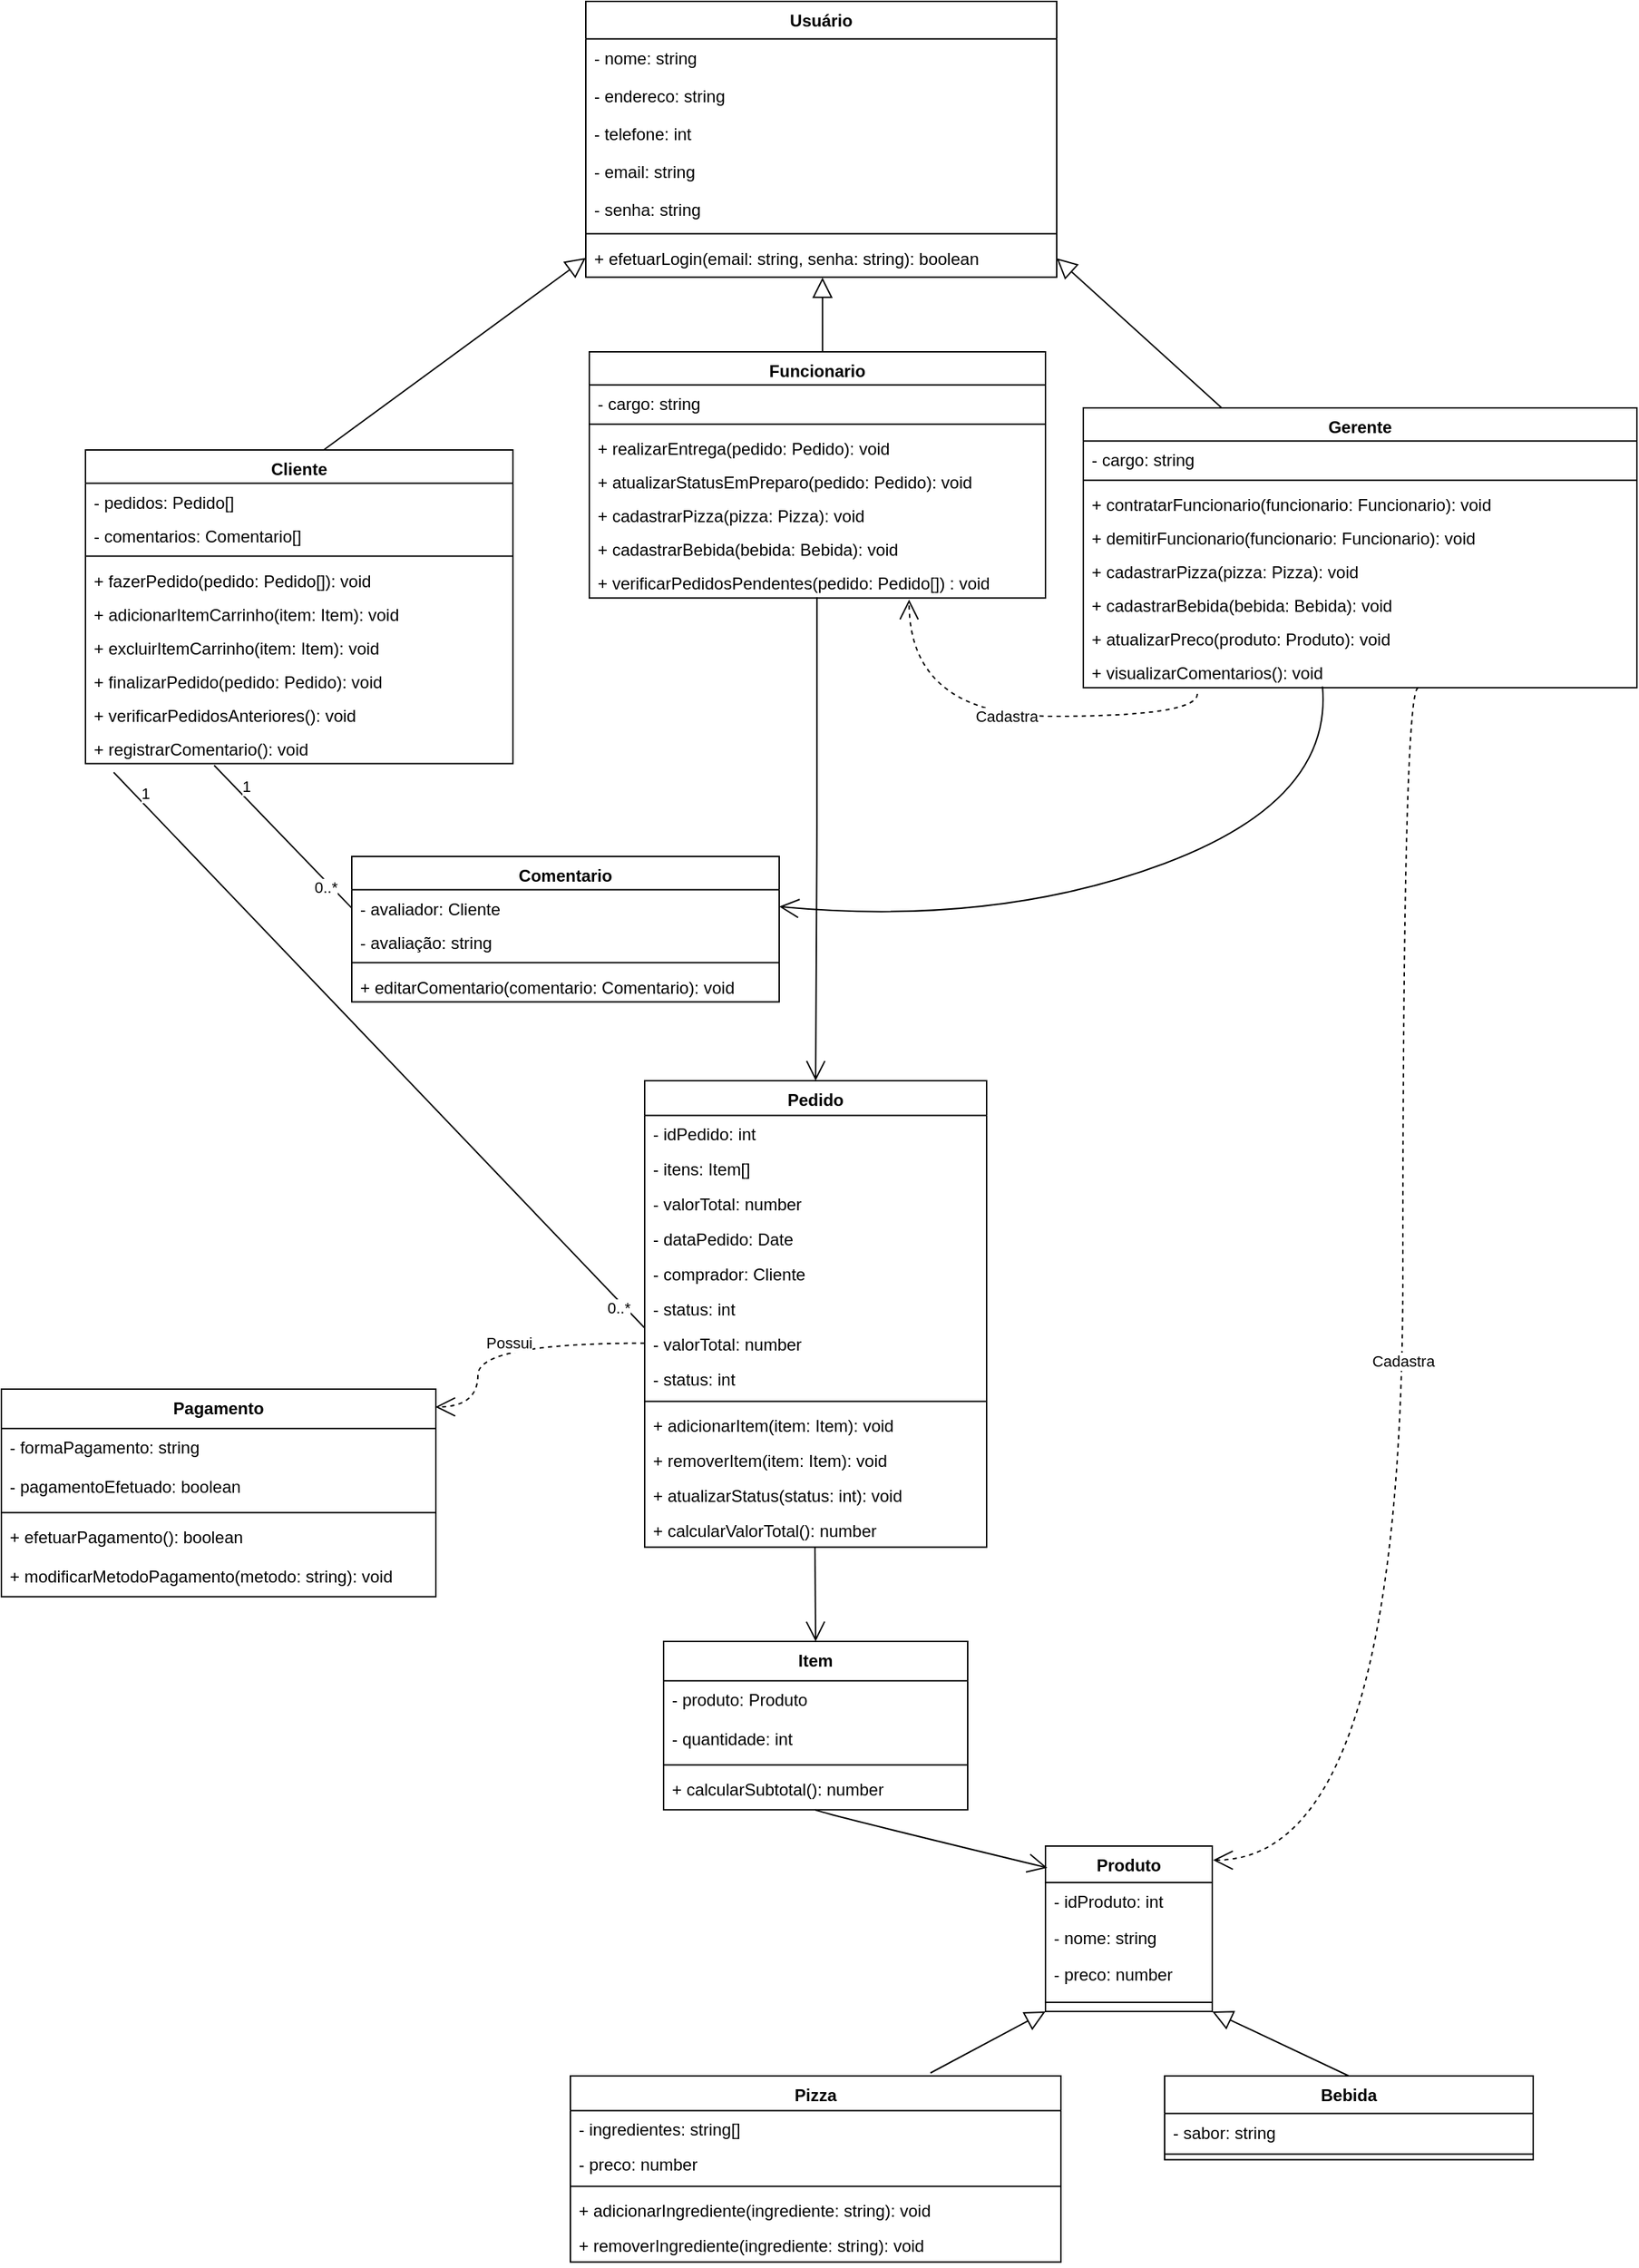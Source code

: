 <mxfile version="22.1.4" type="github">
  <diagram name="Página-1" id="_QHT0VM7mfmA924iPTIp">
    <mxGraphModel dx="2425" dy="2063" grid="1" gridSize="10" guides="1" tooltips="1" connect="1" arrows="1" fold="1" page="1" pageScale="1" pageWidth="827" pageHeight="1169" math="0" shadow="0">
      <root>
        <mxCell id="0" />
        <mxCell id="1" parent="0" />
        <mxCell id="2" value="Cliente" style="swimlane;fontStyle=1;align=center;verticalAlign=top;childLayout=stackLayout;horizontal=1;startSize=23.81;horizontalStack=0;resizeParent=1;resizeParentMax=0;resizeLast=0;collapsible=0;marginBottom=0;" parent="1" vertex="1">
          <mxGeometry x="-280" y="160" width="305" height="223.81" as="geometry" />
        </mxCell>
        <mxCell id="SXoZxHdqQvmYgP3eN_0H-116" value="- pedidos: Pedido[]" style="text;strokeColor=none;fillColor=none;align=left;verticalAlign=top;spacingLeft=4;spacingRight=4;overflow=hidden;rotatable=0;points=[[0,0.5],[1,0.5]];portConstraint=eastwest;" parent="2" vertex="1">
          <mxGeometry y="23.81" width="305" height="24" as="geometry" />
        </mxCell>
        <mxCell id="DunoJFlVvEclXtKHdvrS-109" value="- comentarios: Comentario[]" style="text;strokeColor=none;fillColor=none;align=left;verticalAlign=top;spacingLeft=4;spacingRight=4;overflow=hidden;rotatable=0;points=[[0,0.5],[1,0.5]];portConstraint=eastwest;" parent="2" vertex="1">
          <mxGeometry y="47.81" width="305" height="24" as="geometry" />
        </mxCell>
        <mxCell id="9" style="line;strokeWidth=1;fillColor=none;align=left;verticalAlign=middle;spacingTop=-1;spacingLeft=3;spacingRight=3;rotatable=0;labelPosition=right;points=[];portConstraint=eastwest;strokeColor=inherit;" parent="2" vertex="1">
          <mxGeometry y="71.81" width="305" height="8" as="geometry" />
        </mxCell>
        <mxCell id="10" value="+ fazerPedido(pedido: Pedido[]): void" style="text;strokeColor=none;fillColor=none;align=left;verticalAlign=top;spacingLeft=4;spacingRight=4;overflow=hidden;rotatable=0;points=[[0,0.5],[1,0.5]];portConstraint=eastwest;" parent="2" vertex="1">
          <mxGeometry y="79.81" width="305" height="24" as="geometry" />
        </mxCell>
        <mxCell id="11" value="+ adicionarItemCarrinho(item: Item): void" style="text;strokeColor=none;fillColor=none;align=left;verticalAlign=top;spacingLeft=4;spacingRight=4;overflow=hidden;rotatable=0;points=[[0,0.5],[1,0.5]];portConstraint=eastwest;" parent="2" vertex="1">
          <mxGeometry y="103.81" width="305" height="24" as="geometry" />
        </mxCell>
        <mxCell id="12" value="+ excluirItemCarrinho(item: Item): void" style="text;strokeColor=none;fillColor=none;align=left;verticalAlign=top;spacingLeft=4;spacingRight=4;overflow=hidden;rotatable=0;points=[[0,0.5],[1,0.5]];portConstraint=eastwest;" parent="2" vertex="1">
          <mxGeometry y="127.81" width="305" height="24" as="geometry" />
        </mxCell>
        <mxCell id="13" value="+ finalizarPedido(pedido: Pedido): void" style="text;strokeColor=none;fillColor=none;align=left;verticalAlign=top;spacingLeft=4;spacingRight=4;overflow=hidden;rotatable=0;points=[[0,0.5],[1,0.5]];portConstraint=eastwest;" parent="2" vertex="1">
          <mxGeometry y="151.81" width="305" height="24" as="geometry" />
        </mxCell>
        <mxCell id="SXoZxHdqQvmYgP3eN_0H-118" value="+ verificarPedidosAnteriores(): void" style="text;strokeColor=none;fillColor=none;align=left;verticalAlign=top;spacingLeft=4;spacingRight=4;overflow=hidden;rotatable=0;points=[[0,0.5],[1,0.5]];portConstraint=eastwest;" parent="2" vertex="1">
          <mxGeometry y="175.81" width="305" height="24" as="geometry" />
        </mxCell>
        <mxCell id="SXoZxHdqQvmYgP3eN_0H-119" value="+ registrarComentario(): void" style="text;strokeColor=none;fillColor=none;align=left;verticalAlign=top;spacingLeft=4;spacingRight=4;overflow=hidden;rotatable=0;points=[[0,0.5],[1,0.5]];portConstraint=eastwest;" parent="2" vertex="1">
          <mxGeometry y="199.81" width="305" height="24" as="geometry" />
        </mxCell>
        <mxCell id="14" value="Funcionario" style="swimlane;fontStyle=1;align=center;verticalAlign=top;childLayout=stackLayout;horizontal=1;startSize=23.606;horizontalStack=0;resizeParent=1;resizeParentMax=0;resizeLast=0;collapsible=0;marginBottom=0;" parent="1" vertex="1">
          <mxGeometry x="79.5" y="90" width="325.5" height="175.606" as="geometry" />
        </mxCell>
        <mxCell id="20" value="- cargo: string" style="text;strokeColor=none;fillColor=none;align=left;verticalAlign=top;spacingLeft=4;spacingRight=4;overflow=hidden;rotatable=0;points=[[0,0.5],[1,0.5]];portConstraint=eastwest;" parent="14" vertex="1">
          <mxGeometry y="23.606" width="325.5" height="24" as="geometry" />
        </mxCell>
        <mxCell id="21" style="line;strokeWidth=1;fillColor=none;align=left;verticalAlign=middle;spacingTop=-1;spacingLeft=3;spacingRight=3;rotatable=0;labelPosition=right;points=[];portConstraint=eastwest;strokeColor=inherit;" parent="14" vertex="1">
          <mxGeometry y="47.606" width="325.5" height="8" as="geometry" />
        </mxCell>
        <mxCell id="22" value="+ realizarEntrega(pedido: Pedido): void" style="text;strokeColor=none;fillColor=none;align=left;verticalAlign=top;spacingLeft=4;spacingRight=4;overflow=hidden;rotatable=0;points=[[0,0.5],[1,0.5]];portConstraint=eastwest;" parent="14" vertex="1">
          <mxGeometry y="55.606" width="325.5" height="24" as="geometry" />
        </mxCell>
        <mxCell id="SXoZxHdqQvmYgP3eN_0H-120" value="+ atualizarStatusEmPreparo(pedido: Pedido): void" style="text;strokeColor=none;fillColor=none;align=left;verticalAlign=top;spacingLeft=4;spacingRight=4;overflow=hidden;rotatable=0;points=[[0,0.5],[1,0.5]];portConstraint=eastwest;" parent="14" vertex="1">
          <mxGeometry y="79.606" width="325.5" height="24" as="geometry" />
        </mxCell>
        <mxCell id="24" value="+ cadastrarPizza(pizza: Pizza): void" style="text;strokeColor=none;fillColor=none;align=left;verticalAlign=top;spacingLeft=4;spacingRight=4;overflow=hidden;rotatable=0;points=[[0,0.5],[1,0.5]];portConstraint=eastwest;" parent="14" vertex="1">
          <mxGeometry y="103.606" width="325.5" height="24" as="geometry" />
        </mxCell>
        <mxCell id="25" value="+ cadastrarBebida(bebida: Bebida): void" style="text;strokeColor=none;fillColor=none;align=left;verticalAlign=top;spacingLeft=4;spacingRight=4;overflow=hidden;rotatable=0;points=[[0,0.5],[1,0.5]];portConstraint=eastwest;" parent="14" vertex="1">
          <mxGeometry y="127.606" width="325.5" height="24" as="geometry" />
        </mxCell>
        <mxCell id="SXoZxHdqQvmYgP3eN_0H-117" value="+ verificarPedidosPendentes(pedido: Pedido[]) : void" style="text;strokeColor=none;fillColor=none;align=left;verticalAlign=top;spacingLeft=4;spacingRight=4;overflow=hidden;rotatable=0;points=[[0,0.5],[1,0.5]];portConstraint=eastwest;" parent="14" vertex="1">
          <mxGeometry y="151.606" width="325.5" height="24" as="geometry" />
        </mxCell>
        <mxCell id="SXoZxHdqQvmYgP3eN_0H-110" style="rounded=0;orthogonalLoop=1;jettySize=auto;html=1;exitX=0.25;exitY=0;exitDx=0;exitDy=0;endArrow=block;endFill=0;entryX=1;entryY=0.5;entryDx=0;entryDy=0;endSize=12;" parent="1" source="27" target="SXoZxHdqQvmYgP3eN_0H-91" edge="1">
          <mxGeometry relative="1" as="geometry" />
        </mxCell>
        <mxCell id="27" value="Gerente" style="swimlane;fontStyle=1;align=center;verticalAlign=top;childLayout=stackLayout;horizontal=1;startSize=23.606;horizontalStack=0;resizeParent=1;resizeParentMax=0;resizeLast=0;collapsible=0;marginBottom=0;" parent="1" vertex="1">
          <mxGeometry x="432" y="130" width="395" height="199.606" as="geometry" />
        </mxCell>
        <mxCell id="SXoZxHdqQvmYgP3eN_0H-112" value="- cargo: string" style="text;strokeColor=none;fillColor=none;align=left;verticalAlign=top;spacingLeft=4;spacingRight=4;overflow=hidden;rotatable=0;points=[[0,0.5],[1,0.5]];portConstraint=eastwest;" parent="27" vertex="1">
          <mxGeometry y="23.606" width="395" height="24" as="geometry" />
        </mxCell>
        <mxCell id="34" style="line;strokeWidth=1;fillColor=none;align=left;verticalAlign=middle;spacingTop=-1;spacingLeft=3;spacingRight=3;rotatable=0;labelPosition=right;points=[];portConstraint=eastwest;strokeColor=inherit;" parent="27" vertex="1">
          <mxGeometry y="47.606" width="395" height="8" as="geometry" />
        </mxCell>
        <mxCell id="35" value="+ contratarFuncionario(funcionario: Funcionario): void" style="text;strokeColor=none;fillColor=none;align=left;verticalAlign=top;spacingLeft=4;spacingRight=4;overflow=hidden;rotatable=0;points=[[0,0.5],[1,0.5]];portConstraint=eastwest;" parent="27" vertex="1">
          <mxGeometry y="55.606" width="395" height="24" as="geometry" />
        </mxCell>
        <mxCell id="36" value="+ demitirFuncionario(funcionario: Funcionario): void" style="text;strokeColor=none;fillColor=none;align=left;verticalAlign=top;spacingLeft=4;spacingRight=4;overflow=hidden;rotatable=0;points=[[0,0.5],[1,0.5]];portConstraint=eastwest;" parent="27" vertex="1">
          <mxGeometry y="79.606" width="395" height="24" as="geometry" />
        </mxCell>
        <mxCell id="37" value="+ cadastrarPizza(pizza: Pizza): void" style="text;strokeColor=none;fillColor=none;align=left;verticalAlign=top;spacingLeft=4;spacingRight=4;overflow=hidden;rotatable=0;points=[[0,0.5],[1,0.5]];portConstraint=eastwest;" parent="27" vertex="1">
          <mxGeometry y="103.606" width="395" height="24" as="geometry" />
        </mxCell>
        <mxCell id="38" value="+ cadastrarBebida(bebida: Bebida): void" style="text;strokeColor=none;fillColor=none;align=left;verticalAlign=top;spacingLeft=4;spacingRight=4;overflow=hidden;rotatable=0;points=[[0,0.5],[1,0.5]];portConstraint=eastwest;" parent="27" vertex="1">
          <mxGeometry y="127.606" width="395" height="24" as="geometry" />
        </mxCell>
        <mxCell id="DunoJFlVvEclXtKHdvrS-126" value="+ atualizarPreco(produto: Produto): void" style="text;strokeColor=none;fillColor=none;align=left;verticalAlign=top;spacingLeft=4;spacingRight=4;overflow=hidden;rotatable=0;points=[[0,0.5],[1,0.5]];portConstraint=eastwest;" parent="27" vertex="1">
          <mxGeometry y="151.606" width="395" height="24" as="geometry" />
        </mxCell>
        <mxCell id="DunoJFlVvEclXtKHdvrS-119" value="+ visualizarComentarios(): void" style="text;strokeColor=none;fillColor=none;align=left;verticalAlign=top;spacingLeft=4;spacingRight=4;overflow=hidden;rotatable=0;points=[[0,0.5],[1,0.5]];portConstraint=eastwest;" parent="27" vertex="1">
          <mxGeometry y="175.606" width="395" height="24" as="geometry" />
        </mxCell>
        <mxCell id="40" value="Pizza" style="swimlane;fontStyle=1;align=center;verticalAlign=top;childLayout=stackLayout;horizontal=1;startSize=24.731;horizontalStack=0;resizeParent=1;resizeParentMax=0;resizeLast=0;collapsible=0;marginBottom=0;" parent="1" vertex="1">
          <mxGeometry x="66" y="1320" width="350" height="132.731" as="geometry" />
        </mxCell>
        <mxCell id="43" value="- ingredientes: string[]" style="text;strokeColor=none;fillColor=none;align=left;verticalAlign=top;spacingLeft=4;spacingRight=4;overflow=hidden;rotatable=0;points=[[0,0.5],[1,0.5]];portConstraint=eastwest;" parent="40" vertex="1">
          <mxGeometry y="24.731" width="350" height="25" as="geometry" />
        </mxCell>
        <mxCell id="44" value="- preco: number" style="text;strokeColor=none;fillColor=none;align=left;verticalAlign=top;spacingLeft=4;spacingRight=4;overflow=hidden;rotatable=0;points=[[0,0.5],[1,0.5]];portConstraint=eastwest;" parent="40" vertex="1">
          <mxGeometry y="49.731" width="350" height="25" as="geometry" />
        </mxCell>
        <mxCell id="45" style="line;strokeWidth=1;fillColor=none;align=left;verticalAlign=middle;spacingTop=-1;spacingLeft=3;spacingRight=3;rotatable=0;labelPosition=right;points=[];portConstraint=eastwest;strokeColor=inherit;" parent="40" vertex="1">
          <mxGeometry y="74.731" width="350" height="8" as="geometry" />
        </mxCell>
        <mxCell id="47" value="+ adicionarIngrediente(ingrediente: string): void" style="text;strokeColor=none;fillColor=none;align=left;verticalAlign=top;spacingLeft=4;spacingRight=4;overflow=hidden;rotatable=0;points=[[0,0.5],[1,0.5]];portConstraint=eastwest;" parent="40" vertex="1">
          <mxGeometry y="82.731" width="350" height="25" as="geometry" />
        </mxCell>
        <mxCell id="48" value="+ removerIngrediente(ingrediente: string): void" style="text;strokeColor=none;fillColor=none;align=left;verticalAlign=top;spacingLeft=4;spacingRight=4;overflow=hidden;rotatable=0;points=[[0,0.5],[1,0.5]];portConstraint=eastwest;" parent="40" vertex="1">
          <mxGeometry y="107.731" width="350" height="25" as="geometry" />
        </mxCell>
        <mxCell id="49" value="Bebida" style="swimlane;fontStyle=1;align=center;verticalAlign=top;childLayout=stackLayout;horizontal=1;startSize=26.756;horizontalStack=0;resizeParent=1;resizeParentMax=0;resizeLast=0;collapsible=0;marginBottom=0;" parent="1" vertex="1">
          <mxGeometry x="490" y="1320" width="263" height="59.756" as="geometry" />
        </mxCell>
        <mxCell id="DunoJFlVvEclXtKHdvrS-124" value="- sabor: string" style="text;strokeColor=none;fillColor=none;align=left;verticalAlign=top;spacingLeft=4;spacingRight=4;overflow=hidden;rotatable=0;points=[[0,0.5],[1,0.5]];portConstraint=eastwest;" parent="49" vertex="1">
          <mxGeometry y="26.756" width="263" height="25" as="geometry" />
        </mxCell>
        <mxCell id="53" style="line;strokeWidth=1;fillColor=none;align=left;verticalAlign=middle;spacingTop=-1;spacingLeft=3;spacingRight=3;rotatable=0;labelPosition=right;points=[];portConstraint=eastwest;strokeColor=inherit;" parent="49" vertex="1">
          <mxGeometry y="51.756" width="263" height="8" as="geometry" />
        </mxCell>
        <mxCell id="55" value="Pedido" style="swimlane;fontStyle=1;align=center;verticalAlign=top;childLayout=stackLayout;horizontal=1;startSize=24.731;horizontalStack=0;resizeParent=1;resizeParentMax=0;resizeLast=0;collapsible=0;marginBottom=0;" parent="1" vertex="1">
          <mxGeometry x="119" y="610" width="244" height="332.731" as="geometry" />
        </mxCell>
        <mxCell id="56" value="- idPedido: int" style="text;strokeColor=none;fillColor=none;align=left;verticalAlign=top;spacingLeft=4;spacingRight=4;overflow=hidden;rotatable=0;points=[[0,0.5],[1,0.5]];portConstraint=eastwest;" parent="55" vertex="1">
          <mxGeometry y="24.731" width="244" height="25" as="geometry" />
        </mxCell>
        <mxCell id="57" value="- itens: Item[]" style="text;strokeColor=none;fillColor=none;align=left;verticalAlign=top;spacingLeft=4;spacingRight=4;overflow=hidden;rotatable=0;points=[[0,0.5],[1,0.5]];portConstraint=eastwest;" parent="55" vertex="1">
          <mxGeometry y="49.731" width="244" height="25" as="geometry" />
        </mxCell>
        <mxCell id="58" value="- valorTotal: number" style="text;strokeColor=none;fillColor=none;align=left;verticalAlign=top;spacingLeft=4;spacingRight=4;overflow=hidden;rotatable=0;points=[[0,0.5],[1,0.5]];portConstraint=eastwest;" parent="55" vertex="1">
          <mxGeometry y="74.731" width="244" height="25" as="geometry" />
        </mxCell>
        <mxCell id="59" value="- dataPedido: Date" style="text;strokeColor=none;fillColor=none;align=left;verticalAlign=top;spacingLeft=4;spacingRight=4;overflow=hidden;rotatable=0;points=[[0,0.5],[1,0.5]];portConstraint=eastwest;" parent="55" vertex="1">
          <mxGeometry y="99.731" width="244" height="25" as="geometry" />
        </mxCell>
        <mxCell id="DunoJFlVvEclXtKHdvrS-103" value="- comprador: Cliente" style="text;strokeColor=none;fillColor=none;align=left;verticalAlign=top;spacingLeft=4;spacingRight=4;overflow=hidden;rotatable=0;points=[[0,0.5],[1,0.5]];portConstraint=eastwest;" parent="55" vertex="1">
          <mxGeometry y="124.731" width="244" height="25" as="geometry" />
        </mxCell>
        <mxCell id="SXoZxHdqQvmYgP3eN_0H-115" value="- status: int" style="text;strokeColor=none;fillColor=none;align=left;verticalAlign=top;spacingLeft=4;spacingRight=4;overflow=hidden;rotatable=0;points=[[0,0.5],[1,0.5]];portConstraint=eastwest;" parent="55" vertex="1">
          <mxGeometry y="149.731" width="244" height="25" as="geometry" />
        </mxCell>
        <mxCell id="_cIstE_mvzX2A864JyEK-82" value="- valorTotal: number" style="text;strokeColor=none;fillColor=none;align=left;verticalAlign=top;spacingLeft=4;spacingRight=4;overflow=hidden;rotatable=0;points=[[0,0.5],[1,0.5]];portConstraint=eastwest;" vertex="1" parent="55">
          <mxGeometry y="174.731" width="244" height="25" as="geometry" />
        </mxCell>
        <mxCell id="_cIstE_mvzX2A864JyEK-85" value="- status: int" style="text;strokeColor=none;fillColor=none;align=left;verticalAlign=top;spacingLeft=4;spacingRight=4;overflow=hidden;rotatable=0;points=[[0,0.5],[1,0.5]];portConstraint=eastwest;" vertex="1" parent="55">
          <mxGeometry y="199.731" width="244" height="25" as="geometry" />
        </mxCell>
        <mxCell id="60" style="line;strokeWidth=1;fillColor=none;align=left;verticalAlign=middle;spacingTop=-1;spacingLeft=3;spacingRight=3;rotatable=0;labelPosition=right;points=[];portConstraint=eastwest;strokeColor=inherit;" parent="55" vertex="1">
          <mxGeometry y="224.731" width="244" height="8" as="geometry" />
        </mxCell>
        <mxCell id="61" value="+ adicionarItem(item: Item): void" style="text;strokeColor=none;fillColor=none;align=left;verticalAlign=top;spacingLeft=4;spacingRight=4;overflow=hidden;rotatable=0;points=[[0,0.5],[1,0.5]];portConstraint=eastwest;" parent="55" vertex="1">
          <mxGeometry y="232.731" width="244" height="25" as="geometry" />
        </mxCell>
        <mxCell id="62" value="+ removerItem(item: Item): void" style="text;strokeColor=none;fillColor=none;align=left;verticalAlign=top;spacingLeft=4;spacingRight=4;overflow=hidden;rotatable=0;points=[[0,0.5],[1,0.5]];portConstraint=eastwest;" parent="55" vertex="1">
          <mxGeometry y="257.731" width="244" height="25" as="geometry" />
        </mxCell>
        <mxCell id="_cIstE_mvzX2A864JyEK-83" value="+ atualizarStatus(status: int): void" style="text;strokeColor=none;fillColor=none;align=left;verticalAlign=top;spacingLeft=4;spacingRight=4;overflow=hidden;rotatable=0;points=[[0,0.5],[1,0.5]];portConstraint=eastwest;" vertex="1" parent="55">
          <mxGeometry y="282.731" width="244" height="25" as="geometry" />
        </mxCell>
        <mxCell id="63" value="+ calcularValorTotal(): number" style="text;strokeColor=none;fillColor=none;align=left;verticalAlign=top;spacingLeft=4;spacingRight=4;overflow=hidden;rotatable=0;points=[[0,0.5],[1,0.5]];portConstraint=eastwest;" parent="55" vertex="1">
          <mxGeometry y="307.731" width="244" height="25" as="geometry" />
        </mxCell>
        <mxCell id="64" value="Item" style="swimlane;fontStyle=1;align=center;verticalAlign=top;childLayout=stackLayout;horizontal=1;startSize=28.106;horizontalStack=0;resizeParent=1;resizeParentMax=0;resizeLast=0;collapsible=0;marginBottom=0;" parent="1" vertex="1">
          <mxGeometry x="132.5" y="1010" width="217" height="120.106" as="geometry" />
        </mxCell>
        <mxCell id="65" value="- produto: Produto" style="text;strokeColor=none;fillColor=none;align=left;verticalAlign=top;spacingLeft=4;spacingRight=4;overflow=hidden;rotatable=0;points=[[0,0.5],[1,0.5]];portConstraint=eastwest;" parent="64" vertex="1">
          <mxGeometry y="28.106" width="217" height="28" as="geometry" />
        </mxCell>
        <mxCell id="66" value="- quantidade: int" style="text;strokeColor=none;fillColor=none;align=left;verticalAlign=top;spacingLeft=4;spacingRight=4;overflow=hidden;rotatable=0;points=[[0,0.5],[1,0.5]];portConstraint=eastwest;" parent="64" vertex="1">
          <mxGeometry y="56.106" width="217" height="28" as="geometry" />
        </mxCell>
        <mxCell id="67" style="line;strokeWidth=1;fillColor=none;align=left;verticalAlign=middle;spacingTop=-1;spacingLeft=3;spacingRight=3;rotatable=0;labelPosition=right;points=[];portConstraint=eastwest;strokeColor=inherit;" parent="64" vertex="1">
          <mxGeometry y="84.106" width="217" height="8" as="geometry" />
        </mxCell>
        <mxCell id="68" value="+ calcularSubtotal(): number" style="text;strokeColor=none;fillColor=none;align=left;verticalAlign=top;spacingLeft=4;spacingRight=4;overflow=hidden;rotatable=0;points=[[0,0.5],[1,0.5]];portConstraint=eastwest;" parent="64" vertex="1">
          <mxGeometry y="92.106" width="217" height="28" as="geometry" />
        </mxCell>
        <mxCell id="69" value="Produto" style="swimlane;fontStyle=1;align=center;verticalAlign=top;childLayout=stackLayout;horizontal=1;startSize=26.019;horizontalStack=0;resizeParent=1;resizeParentMax=0;resizeLast=0;collapsible=0;marginBottom=0;" parent="1" vertex="1">
          <mxGeometry x="405" y="1156" width="119" height="118.019" as="geometry" />
        </mxCell>
        <mxCell id="70" value="- idProduto: int" style="text;strokeColor=none;fillColor=none;align=left;verticalAlign=top;spacingLeft=4;spacingRight=4;overflow=hidden;rotatable=0;points=[[0,0.5],[1,0.5]];portConstraint=eastwest;" parent="69" vertex="1">
          <mxGeometry y="26.019" width="119" height="26" as="geometry" />
        </mxCell>
        <mxCell id="71" value="- nome: string" style="text;strokeColor=none;fillColor=none;align=left;verticalAlign=top;spacingLeft=4;spacingRight=4;overflow=hidden;rotatable=0;points=[[0,0.5],[1,0.5]];portConstraint=eastwest;" parent="69" vertex="1">
          <mxGeometry y="52.019" width="119" height="26" as="geometry" />
        </mxCell>
        <mxCell id="DunoJFlVvEclXtKHdvrS-123" value="- preco: number" style="text;strokeColor=none;fillColor=none;align=left;verticalAlign=top;spacingLeft=4;spacingRight=4;overflow=hidden;rotatable=0;points=[[0,0.5],[1,0.5]];portConstraint=eastwest;" parent="69" vertex="1">
          <mxGeometry y="78.019" width="119" height="27" as="geometry" />
        </mxCell>
        <mxCell id="72" style="line;strokeWidth=1;fillColor=none;align=left;verticalAlign=middle;spacingTop=-1;spacingLeft=3;spacingRight=3;rotatable=0;labelPosition=right;points=[];portConstraint=eastwest;strokeColor=inherit;" parent="69" vertex="1">
          <mxGeometry y="105.019" width="119" height="13" as="geometry" />
        </mxCell>
        <mxCell id="76" value="" style="startArrow=none;endArrow=open;endSize=12;entryX=0.5;entryY=0;entryDx=0;entryDy=0;edgeStyle=orthogonalEdgeStyle;exitX=0.499;exitY=0.973;exitDx=0;exitDy=0;exitPerimeter=0;" parent="1" source="SXoZxHdqQvmYgP3eN_0H-117" target="55" edge="1">
          <mxGeometry relative="1" as="geometry">
            <mxPoint x="241" y="550" as="sourcePoint" />
          </mxGeometry>
        </mxCell>
        <mxCell id="79" value="" style="curved=1;startArrow=none;endArrow=open;endSize=12;exitX=0.432;exitY=0.964;entryX=1;entryY=0.5;entryDx=0;entryDy=0;exitDx=0;exitDy=0;exitPerimeter=0;" parent="1" source="DunoJFlVvEclXtKHdvrS-119" target="DunoJFlVvEclXtKHdvrS-102" edge="1">
          <mxGeometry relative="1" as="geometry">
            <Array as="points">
              <mxPoint x="610" y="410" />
              <mxPoint x="370" y="500" />
            </Array>
            <mxPoint x="616.86" y="305.822" as="sourcePoint" />
            <mxPoint x="490" y="770" as="targetPoint" />
          </mxGeometry>
        </mxCell>
        <mxCell id="81" value="" style="curved=1;startArrow=none;endArrow=open;endSize=12;exitX=0.498;exitY=1.001;entryX=0.5;entryY=0.0;" parent="1" source="55" target="64" edge="1">
          <mxGeometry relative="1" as="geometry">
            <Array as="points" />
          </mxGeometry>
        </mxCell>
        <mxCell id="82" value="" style="curved=1;startArrow=none;endArrow=open;endSize=12;exitX=0.5;exitY=1.004;entryX=0.011;entryY=0.131;entryDx=0;entryDy=0;entryPerimeter=0;" parent="1" source="64" target="69" edge="1">
          <mxGeometry relative="1" as="geometry">
            <Array as="points">
              <mxPoint x="239" y="1131" />
            </Array>
          </mxGeometry>
        </mxCell>
        <mxCell id="SXoZxHdqQvmYgP3eN_0H-86" value="Usuário" style="swimlane;fontStyle=1;align=center;verticalAlign=top;childLayout=stackLayout;horizontal=1;startSize=26.756;horizontalStack=0;resizeParent=1;resizeParentMax=0;resizeLast=0;collapsible=0;marginBottom=0;" parent="1" vertex="1">
          <mxGeometry x="77" y="-160" width="336" height="196.756" as="geometry" />
        </mxCell>
        <mxCell id="SXoZxHdqQvmYgP3eN_0H-87" value="- nome: string" style="text;strokeColor=none;fillColor=none;align=left;verticalAlign=top;spacingLeft=4;spacingRight=4;overflow=hidden;rotatable=0;points=[[0,0.5],[1,0.5]];portConstraint=eastwest;" parent="SXoZxHdqQvmYgP3eN_0H-86" vertex="1">
          <mxGeometry y="26.756" width="336" height="27" as="geometry" />
        </mxCell>
        <mxCell id="SXoZxHdqQvmYgP3eN_0H-88" value="- endereco: string" style="text;strokeColor=none;fillColor=none;align=left;verticalAlign=top;spacingLeft=4;spacingRight=4;overflow=hidden;rotatable=0;points=[[0,0.5],[1,0.5]];portConstraint=eastwest;" parent="SXoZxHdqQvmYgP3eN_0H-86" vertex="1">
          <mxGeometry y="53.756" width="336" height="27" as="geometry" />
        </mxCell>
        <mxCell id="SXoZxHdqQvmYgP3eN_0H-89" value="- telefone: int" style="text;strokeColor=none;fillColor=none;align=left;verticalAlign=top;spacingLeft=4;spacingRight=4;overflow=hidden;rotatable=0;points=[[0,0.5],[1,0.5]];portConstraint=eastwest;" parent="SXoZxHdqQvmYgP3eN_0H-86" vertex="1">
          <mxGeometry y="80.756" width="336" height="27" as="geometry" />
        </mxCell>
        <mxCell id="SXoZxHdqQvmYgP3eN_0H-98" value="- email: string" style="text;strokeColor=none;fillColor=none;align=left;verticalAlign=top;spacingLeft=4;spacingRight=4;overflow=hidden;rotatable=0;points=[[0,0.5],[1,0.5]];portConstraint=eastwest;" parent="SXoZxHdqQvmYgP3eN_0H-86" vertex="1">
          <mxGeometry y="107.756" width="336" height="27" as="geometry" />
        </mxCell>
        <mxCell id="SXoZxHdqQvmYgP3eN_0H-99" value="- senha: string" style="text;strokeColor=none;fillColor=none;align=left;verticalAlign=top;spacingLeft=4;spacingRight=4;overflow=hidden;rotatable=0;points=[[0,0.5],[1,0.5]];portConstraint=eastwest;" parent="SXoZxHdqQvmYgP3eN_0H-86" vertex="1">
          <mxGeometry y="134.756" width="336" height="27" as="geometry" />
        </mxCell>
        <mxCell id="SXoZxHdqQvmYgP3eN_0H-90" style="line;strokeWidth=1;fillColor=none;align=left;verticalAlign=middle;spacingTop=-1;spacingLeft=3;spacingRight=3;rotatable=0;labelPosition=right;points=[];portConstraint=eastwest;strokeColor=inherit;" parent="SXoZxHdqQvmYgP3eN_0H-86" vertex="1">
          <mxGeometry y="161.756" width="336" height="8" as="geometry" />
        </mxCell>
        <mxCell id="SXoZxHdqQvmYgP3eN_0H-91" value="+ efetuarLogin(email: string, senha: string): boolean" style="text;strokeColor=none;fillColor=none;align=left;verticalAlign=top;spacingLeft=4;spacingRight=4;overflow=hidden;rotatable=0;points=[[0,0.5],[1,0.5]];portConstraint=eastwest;" parent="SXoZxHdqQvmYgP3eN_0H-86" vertex="1">
          <mxGeometry y="169.756" width="336" height="27" as="geometry" />
        </mxCell>
        <mxCell id="SXoZxHdqQvmYgP3eN_0H-113" style="rounded=0;orthogonalLoop=1;jettySize=auto;html=1;endArrow=block;endFill=0;endSize=12;edgeStyle=orthogonalEdgeStyle;exitX=0.5;exitY=0;exitDx=0;exitDy=0;" parent="1" edge="1">
          <mxGeometry relative="1" as="geometry">
            <mxPoint x="244.13" y="90" as="sourcePoint" />
            <mxPoint x="245.88" y="37" as="targetPoint" />
            <Array as="points">
              <mxPoint x="246" y="90" />
            </Array>
          </mxGeometry>
        </mxCell>
        <mxCell id="DunoJFlVvEclXtKHdvrS-84" value="Comentario" style="swimlane;fontStyle=1;align=center;verticalAlign=top;childLayout=stackLayout;horizontal=1;startSize=23.81;horizontalStack=0;resizeParent=1;resizeParentMax=0;resizeLast=0;collapsible=0;marginBottom=0;" parent="1" vertex="1">
          <mxGeometry x="-90" y="450" width="305" height="103.81" as="geometry" />
        </mxCell>
        <mxCell id="DunoJFlVvEclXtKHdvrS-102" value="- avaliador: Cliente" style="text;strokeColor=none;fillColor=none;align=left;verticalAlign=top;spacingLeft=4;spacingRight=4;overflow=hidden;rotatable=0;points=[[0,0.5],[1,0.5]];portConstraint=eastwest;" parent="DunoJFlVvEclXtKHdvrS-84" vertex="1">
          <mxGeometry y="23.81" width="305" height="24" as="geometry" />
        </mxCell>
        <mxCell id="DunoJFlVvEclXtKHdvrS-85" value="- avaliação: string" style="text;strokeColor=none;fillColor=none;align=left;verticalAlign=top;spacingLeft=4;spacingRight=4;overflow=hidden;rotatable=0;points=[[0,0.5],[1,0.5]];portConstraint=eastwest;" parent="DunoJFlVvEclXtKHdvrS-84" vertex="1">
          <mxGeometry y="47.81" width="305" height="24" as="geometry" />
        </mxCell>
        <mxCell id="DunoJFlVvEclXtKHdvrS-86" style="line;strokeWidth=1;fillColor=none;align=left;verticalAlign=middle;spacingTop=-1;spacingLeft=3;spacingRight=3;rotatable=0;labelPosition=right;points=[];portConstraint=eastwest;strokeColor=inherit;" parent="DunoJFlVvEclXtKHdvrS-84" vertex="1">
          <mxGeometry y="71.81" width="305" height="8" as="geometry" />
        </mxCell>
        <mxCell id="DunoJFlVvEclXtKHdvrS-133" value="+ editarComentario(comentario: Comentario): void" style="text;strokeColor=none;fillColor=none;align=left;verticalAlign=top;spacingLeft=4;spacingRight=4;overflow=hidden;rotatable=0;points=[[0,0.5],[1,0.5]];portConstraint=eastwest;" parent="DunoJFlVvEclXtKHdvrS-84" vertex="1">
          <mxGeometry y="79.81" width="305" height="24" as="geometry" />
        </mxCell>
        <mxCell id="DunoJFlVvEclXtKHdvrS-115" value="" style="endArrow=none;html=1;rounded=0;exitX=0.301;exitY=1.05;exitDx=0;exitDy=0;exitPerimeter=0;entryX=0;entryY=0.5;entryDx=0;entryDy=0;" parent="1" source="SXoZxHdqQvmYgP3eN_0H-119" edge="1">
          <mxGeometry relative="1" as="geometry">
            <mxPoint x="-188.195" y="407.706" as="sourcePoint" />
            <mxPoint x="-90" y="486.81" as="targetPoint" />
          </mxGeometry>
        </mxCell>
        <mxCell id="DunoJFlVvEclXtKHdvrS-116" value="1" style="edgeLabel;resizable=0;html=1;align=left;verticalAlign=bottom;" parent="DunoJFlVvEclXtKHdvrS-115" connectable="0" vertex="1">
          <mxGeometry x="-1" relative="1" as="geometry">
            <mxPoint x="18" y="23" as="offset" />
          </mxGeometry>
        </mxCell>
        <mxCell id="DunoJFlVvEclXtKHdvrS-117" value="0..*" style="edgeLabel;resizable=0;html=1;align=right;verticalAlign=bottom;" parent="DunoJFlVvEclXtKHdvrS-115" connectable="0" vertex="1">
          <mxGeometry x="1" relative="1" as="geometry">
            <mxPoint x="-10" y="-6" as="offset" />
          </mxGeometry>
        </mxCell>
        <mxCell id="DunoJFlVvEclXtKHdvrS-118" value="Cadastra" style="endArrow=open;endSize=12;dashed=1;html=1;rounded=0;entryX=0.701;entryY=1.049;entryDx=0;entryDy=0;entryPerimeter=0;exitX=0.206;exitY=1.183;exitDx=0;exitDy=0;exitPerimeter=0;edgeStyle=orthogonalEdgeStyle;curved=1;" parent="1" source="DunoJFlVvEclXtKHdvrS-119" target="SXoZxHdqQvmYgP3eN_0H-117" edge="1">
          <mxGeometry width="160" relative="1" as="geometry">
            <mxPoint x="513.495" y="324.722" as="sourcePoint" />
            <mxPoint x="314.007" y="290.002" as="targetPoint" />
            <Array as="points">
              <mxPoint x="513" y="350" />
              <mxPoint x="308" y="350" />
            </Array>
          </mxGeometry>
        </mxCell>
        <mxCell id="DunoJFlVvEclXtKHdvrS-120" style="rounded=0;orthogonalLoop=1;jettySize=auto;html=1;exitX=0.557;exitY=0.002;exitDx=0;exitDy=0;endArrow=block;endFill=0;entryX=0;entryY=0.5;entryDx=0;entryDy=0;endSize=12;exitPerimeter=0;" parent="1" edge="1">
          <mxGeometry relative="1" as="geometry">
            <mxPoint x="-110" y="160" as="sourcePoint" />
            <mxPoint x="77" y="23" as="targetPoint" />
          </mxGeometry>
        </mxCell>
        <mxCell id="DunoJFlVvEclXtKHdvrS-127" value="Cadastra" style="endArrow=open;endSize=12;dashed=1;html=1;rounded=0;entryX=1.005;entryY=0.085;entryDx=0;entryDy=0;exitX=0.605;exitY=1.004;exitDx=0;exitDy=0;exitPerimeter=0;edgeStyle=orthogonalEdgeStyle;curved=1;entryPerimeter=0;" parent="1" source="DunoJFlVvEclXtKHdvrS-119" target="69" edge="1">
          <mxGeometry width="160" relative="1" as="geometry">
            <mxPoint x="745" y="547" as="sourcePoint" />
            <mxPoint x="540" y="480" as="targetPoint" />
            <Array as="points">
              <mxPoint x="660" y="330" />
              <mxPoint x="660" y="1166" />
            </Array>
          </mxGeometry>
        </mxCell>
        <mxCell id="DunoJFlVvEclXtKHdvrS-128" value="" style="endArrow=none;html=1;rounded=0;exitX=0.066;exitY=1.258;exitDx=0;exitDy=0;exitPerimeter=0;entryX=0;entryY=1.066;entryDx=0;entryDy=0;entryPerimeter=0;" parent="1" source="SXoZxHdqQvmYgP3eN_0H-119" target="SXoZxHdqQvmYgP3eN_0H-115" edge="1">
          <mxGeometry relative="1" as="geometry">
            <mxPoint x="-234.86" y="406.706" as="sourcePoint" />
            <mxPoint x="-112" y="579" as="targetPoint" />
          </mxGeometry>
        </mxCell>
        <mxCell id="DunoJFlVvEclXtKHdvrS-129" value="1" style="edgeLabel;resizable=0;html=1;align=left;verticalAlign=bottom;" parent="DunoJFlVvEclXtKHdvrS-128" connectable="0" vertex="1">
          <mxGeometry x="-1" relative="1" as="geometry">
            <mxPoint x="18" y="23" as="offset" />
          </mxGeometry>
        </mxCell>
        <mxCell id="DunoJFlVvEclXtKHdvrS-130" value="0..*" style="edgeLabel;resizable=0;html=1;align=right;verticalAlign=bottom;" parent="DunoJFlVvEclXtKHdvrS-128" connectable="0" vertex="1">
          <mxGeometry x="1" relative="1" as="geometry">
            <mxPoint x="-10" y="-6" as="offset" />
          </mxGeometry>
        </mxCell>
        <mxCell id="DunoJFlVvEclXtKHdvrS-131" style="rounded=0;orthogonalLoop=1;jettySize=auto;html=1;exitX=0.5;exitY=0;exitDx=0;exitDy=0;endArrow=block;endFill=0;entryX=1;entryY=1;entryDx=0;entryDy=0;endSize=12;" parent="1" source="49" target="69" edge="1">
          <mxGeometry relative="1" as="geometry">
            <mxPoint x="642" y="1327" as="sourcePoint" />
            <mxPoint x="524" y="1220" as="targetPoint" />
          </mxGeometry>
        </mxCell>
        <mxCell id="DunoJFlVvEclXtKHdvrS-132" style="rounded=0;orthogonalLoop=1;jettySize=auto;html=1;exitX=0.734;exitY=-0.016;exitDx=0;exitDy=0;endArrow=block;endFill=0;entryX=0;entryY=1;entryDx=0;entryDy=0;endSize=12;exitPerimeter=0;" parent="1" source="40" target="69" edge="1">
          <mxGeometry relative="1" as="geometry">
            <mxPoint x="378" y="1310" as="sourcePoint" />
            <mxPoint x="280" y="1210" as="targetPoint" />
          </mxGeometry>
        </mxCell>
        <mxCell id="_cIstE_mvzX2A864JyEK-87" value="Pagamento" style="swimlane;fontStyle=1;align=center;verticalAlign=top;childLayout=stackLayout;horizontal=1;startSize=28.106;horizontalStack=0;resizeParent=1;resizeParentMax=0;resizeLast=0;collapsible=0;marginBottom=0;" vertex="1" parent="1">
          <mxGeometry x="-340" y="830" width="310" height="148.106" as="geometry" />
        </mxCell>
        <mxCell id="_cIstE_mvzX2A864JyEK-88" value="- formaPagamento: string" style="text;strokeColor=none;fillColor=none;align=left;verticalAlign=top;spacingLeft=4;spacingRight=4;overflow=hidden;rotatable=0;points=[[0,0.5],[1,0.5]];portConstraint=eastwest;" vertex="1" parent="_cIstE_mvzX2A864JyEK-87">
          <mxGeometry y="28.106" width="310" height="28" as="geometry" />
        </mxCell>
        <mxCell id="_cIstE_mvzX2A864JyEK-89" value="- pagamentoEfetuado: boolean" style="text;strokeColor=none;fillColor=none;align=left;verticalAlign=top;spacingLeft=4;spacingRight=4;overflow=hidden;rotatable=0;points=[[0,0.5],[1,0.5]];portConstraint=eastwest;" vertex="1" parent="_cIstE_mvzX2A864JyEK-87">
          <mxGeometry y="56.106" width="310" height="28" as="geometry" />
        </mxCell>
        <mxCell id="_cIstE_mvzX2A864JyEK-90" style="line;strokeWidth=1;fillColor=none;align=left;verticalAlign=middle;spacingTop=-1;spacingLeft=3;spacingRight=3;rotatable=0;labelPosition=right;points=[];portConstraint=eastwest;strokeColor=inherit;" vertex="1" parent="_cIstE_mvzX2A864JyEK-87">
          <mxGeometry y="84.106" width="310" height="8" as="geometry" />
        </mxCell>
        <mxCell id="_cIstE_mvzX2A864JyEK-91" value="+ efetuarPagamento(): boolean" style="text;strokeColor=none;fillColor=none;align=left;verticalAlign=top;spacingLeft=4;spacingRight=4;overflow=hidden;rotatable=0;points=[[0,0.5],[1,0.5]];portConstraint=eastwest;" vertex="1" parent="_cIstE_mvzX2A864JyEK-87">
          <mxGeometry y="92.106" width="310" height="28" as="geometry" />
        </mxCell>
        <mxCell id="_cIstE_mvzX2A864JyEK-92" value="+ modificarMetodoPagamento(metodo: string): void" style="text;strokeColor=none;fillColor=none;align=left;verticalAlign=top;spacingLeft=4;spacingRight=4;overflow=hidden;rotatable=0;points=[[0,0.5],[1,0.5]];portConstraint=eastwest;" vertex="1" parent="_cIstE_mvzX2A864JyEK-87">
          <mxGeometry y="120.106" width="310" height="28" as="geometry" />
        </mxCell>
        <mxCell id="_cIstE_mvzX2A864JyEK-95" value="Possui" style="endArrow=open;endSize=12;dashed=1;html=1;rounded=0;entryX=0.999;entryY=0.086;entryDx=0;entryDy=0;exitX=0;exitY=0.5;exitDx=0;exitDy=0;edgeStyle=orthogonalEdgeStyle;curved=1;entryPerimeter=0;" edge="1" parent="1" source="_cIstE_mvzX2A864JyEK-82" target="_cIstE_mvzX2A864JyEK-87">
          <mxGeometry width="160" relative="1" as="geometry">
            <mxPoint y="677" as="sourcePoint" />
            <mxPoint x="-205" y="610" as="targetPoint" />
            <Array as="points">
              <mxPoint y="797" />
              <mxPoint y="843" />
            </Array>
          </mxGeometry>
        </mxCell>
      </root>
    </mxGraphModel>
  </diagram>
</mxfile>
